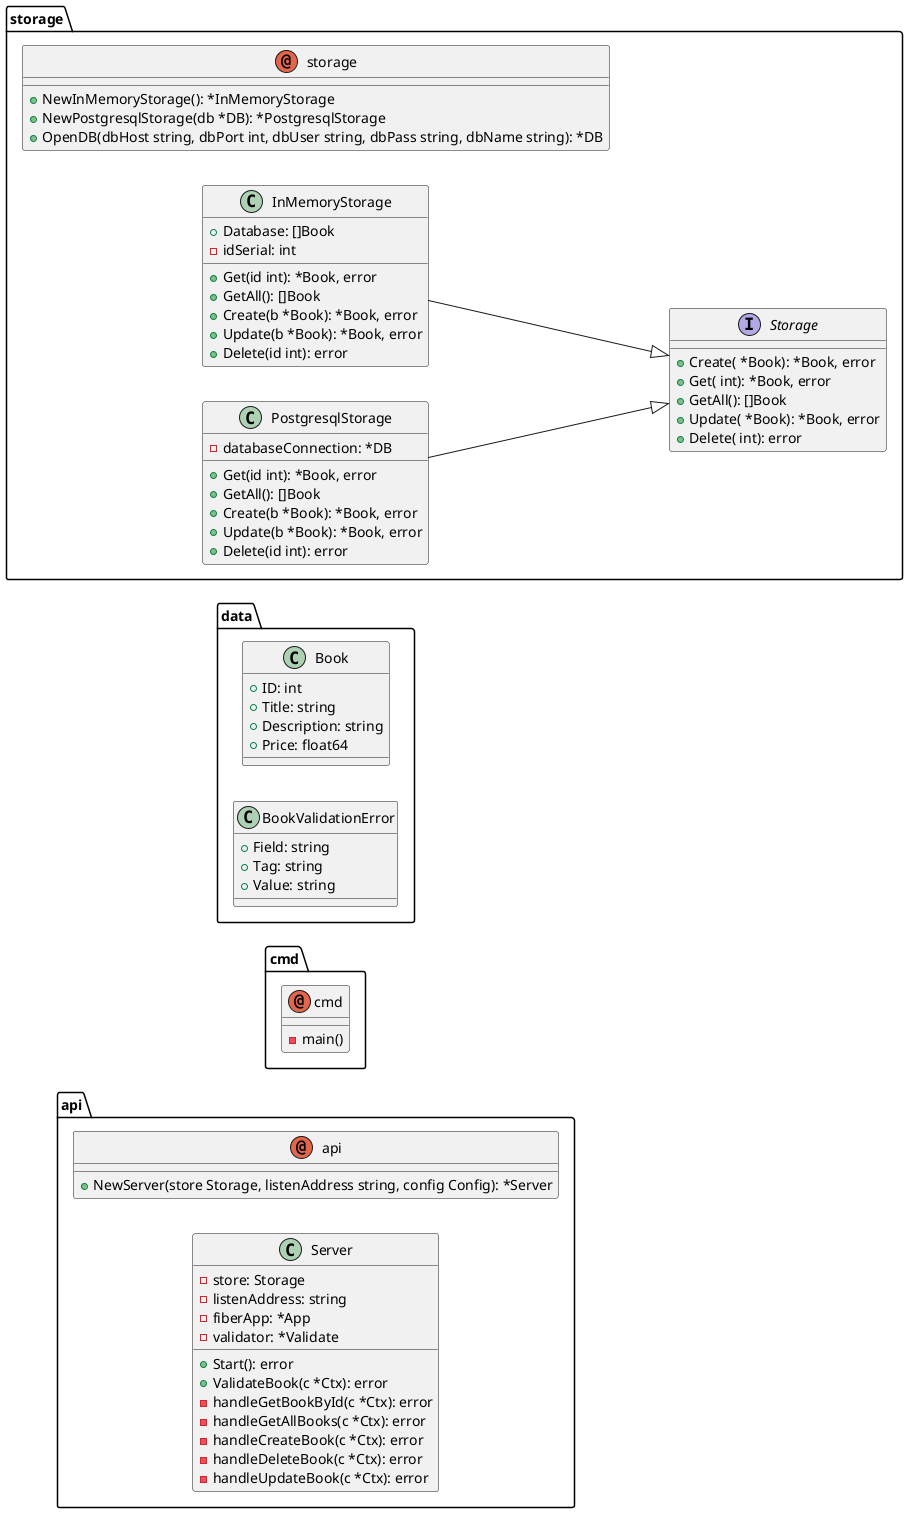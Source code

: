 @startuml
left to right direction
package api{
annotation api {


+NewServer(store Storage, listenAddress string, config Config): *Server
}
class Server {
-store: Storage
-listenAddress: string
-fiberApp: *App
-validator: *Validate
+Start(): error
+ValidateBook(c *Ctx): error
-handleGetBookById(c *Ctx): error
-handleGetAllBooks(c *Ctx): error
-handleCreateBook(c *Ctx): error
-handleDeleteBook(c *Ctx): error
-handleUpdateBook(c *Ctx): error
}
}
package cmd{
annotation cmd {


-main()
}
}
package data{
class Book {
+ID: int
+Title: string
+Description: string
+Price: float64

}
class BookValidationError {
+Field: string
+Tag: string
+Value: string

}
}
package storage{
annotation storage {


+NewInMemoryStorage(): *InMemoryStorage
+NewPostgresqlStorage(db *DB): *PostgresqlStorage
+OpenDB(dbHost string, dbPort int, dbUser string, dbPass string, dbName string): *DB
}
interface Storage{
+Create( *Book): *Book, error
+Get( int): *Book, error
+GetAll(): []Book
+Update( *Book): *Book, error
+Delete( int): error
}
class InMemoryStorage {
+Database: []Book
-idSerial: int
+Get(id int): *Book, error
+GetAll(): []Book
+Create(b *Book): *Book, error
+Update(b *Book): *Book, error
+Delete(id int): error
}
class PostgresqlStorage {
-databaseConnection: *DB
+Get(id int): *Book, error
+GetAll(): []Book
+Create(b *Book): *Book, error
+Update(b *Book): *Book, error
+Delete(id int): error
}
}

"InMemoryStorage" --|> "Storage"
"PostgresqlStorage" --|> "Storage"
@enduml
